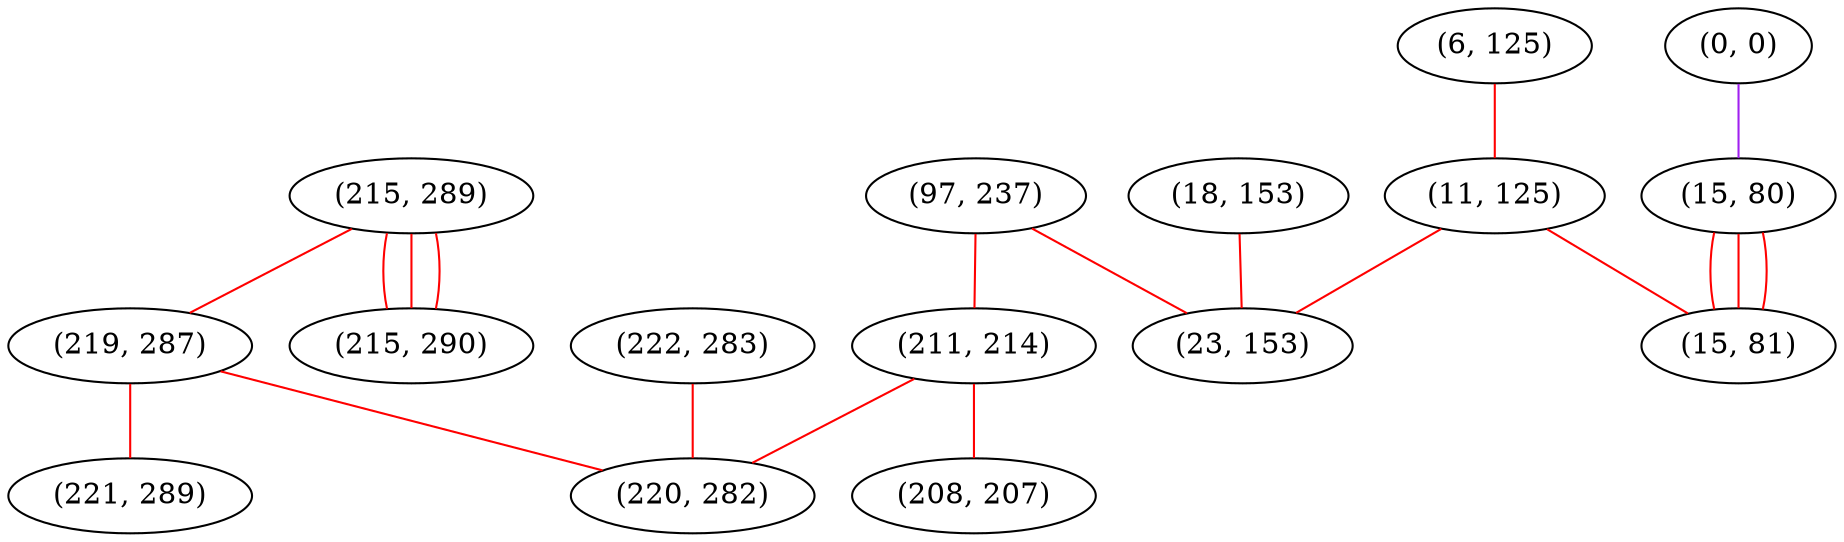 graph "" {
"(222, 283)";
"(0, 0)";
"(6, 125)";
"(18, 153)";
"(97, 237)";
"(215, 289)";
"(215, 290)";
"(11, 125)";
"(219, 287)";
"(221, 289)";
"(211, 214)";
"(208, 207)";
"(220, 282)";
"(23, 153)";
"(15, 80)";
"(15, 81)";
"(222, 283)" -- "(220, 282)"  [color=red, key=0, weight=1];
"(0, 0)" -- "(15, 80)"  [color=purple, key=0, weight=4];
"(6, 125)" -- "(11, 125)"  [color=red, key=0, weight=1];
"(18, 153)" -- "(23, 153)"  [color=red, key=0, weight=1];
"(97, 237)" -- "(211, 214)"  [color=red, key=0, weight=1];
"(97, 237)" -- "(23, 153)"  [color=red, key=0, weight=1];
"(215, 289)" -- "(219, 287)"  [color=red, key=0, weight=1];
"(215, 289)" -- "(215, 290)"  [color=red, key=0, weight=1];
"(215, 289)" -- "(215, 290)"  [color=red, key=1, weight=1];
"(215, 289)" -- "(215, 290)"  [color=red, key=2, weight=1];
"(11, 125)" -- "(15, 81)"  [color=red, key=0, weight=1];
"(11, 125)" -- "(23, 153)"  [color=red, key=0, weight=1];
"(219, 287)" -- "(221, 289)"  [color=red, key=0, weight=1];
"(219, 287)" -- "(220, 282)"  [color=red, key=0, weight=1];
"(211, 214)" -- "(208, 207)"  [color=red, key=0, weight=1];
"(211, 214)" -- "(220, 282)"  [color=red, key=0, weight=1];
"(15, 80)" -- "(15, 81)"  [color=red, key=0, weight=1];
"(15, 80)" -- "(15, 81)"  [color=red, key=1, weight=1];
"(15, 80)" -- "(15, 81)"  [color=red, key=2, weight=1];
}
